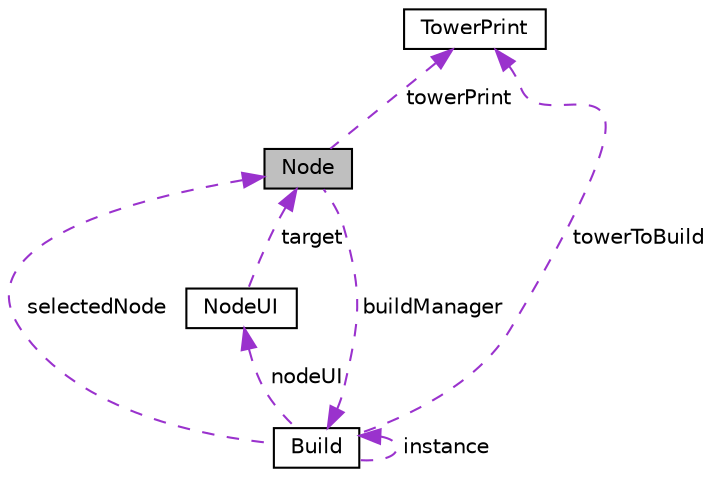 digraph "Node"
{
 // LATEX_PDF_SIZE
  edge [fontname="Helvetica",fontsize="10",labelfontname="Helvetica",labelfontsize="10"];
  node [fontname="Helvetica",fontsize="10",shape=record];
  Node1 [label="Node",height=0.2,width=0.4,color="black", fillcolor="grey75", style="filled", fontcolor="black",tooltip="Класс Поле игры"];
  Node2 -> Node1 [dir="back",color="darkorchid3",fontsize="10",style="dashed",label=" towerPrint" ,fontname="Helvetica"];
  Node2 [label="TowerPrint",height=0.2,width=0.4,color="black", fillcolor="white", style="filled",URL="$class_tower_print.html",tooltip="Класс Чертежи башен"];
  Node3 -> Node1 [dir="back",color="darkorchid3",fontsize="10",style="dashed",label=" buildManager" ,fontname="Helvetica"];
  Node3 [label="Build",height=0.2,width=0.4,color="black", fillcolor="white", style="filled",URL="$class_build.html",tooltip="Класс Постройки здания"];
  Node1 -> Node3 [dir="back",color="darkorchid3",fontsize="10",style="dashed",label=" selectedNode" ,fontname="Helvetica"];
  Node4 -> Node3 [dir="back",color="darkorchid3",fontsize="10",style="dashed",label=" nodeUI" ,fontname="Helvetica"];
  Node4 [label="NodeUI",height=0.2,width=0.4,color="black", fillcolor="white", style="filled",URL="$class_node_u_i.html",tooltip="Класс Панели"];
  Node1 -> Node4 [dir="back",color="darkorchid3",fontsize="10",style="dashed",label=" target" ,fontname="Helvetica"];
  Node2 -> Node3 [dir="back",color="darkorchid3",fontsize="10",style="dashed",label=" towerToBuild" ,fontname="Helvetica"];
  Node3 -> Node3 [dir="back",color="darkorchid3",fontsize="10",style="dashed",label=" instance" ,fontname="Helvetica"];
}
